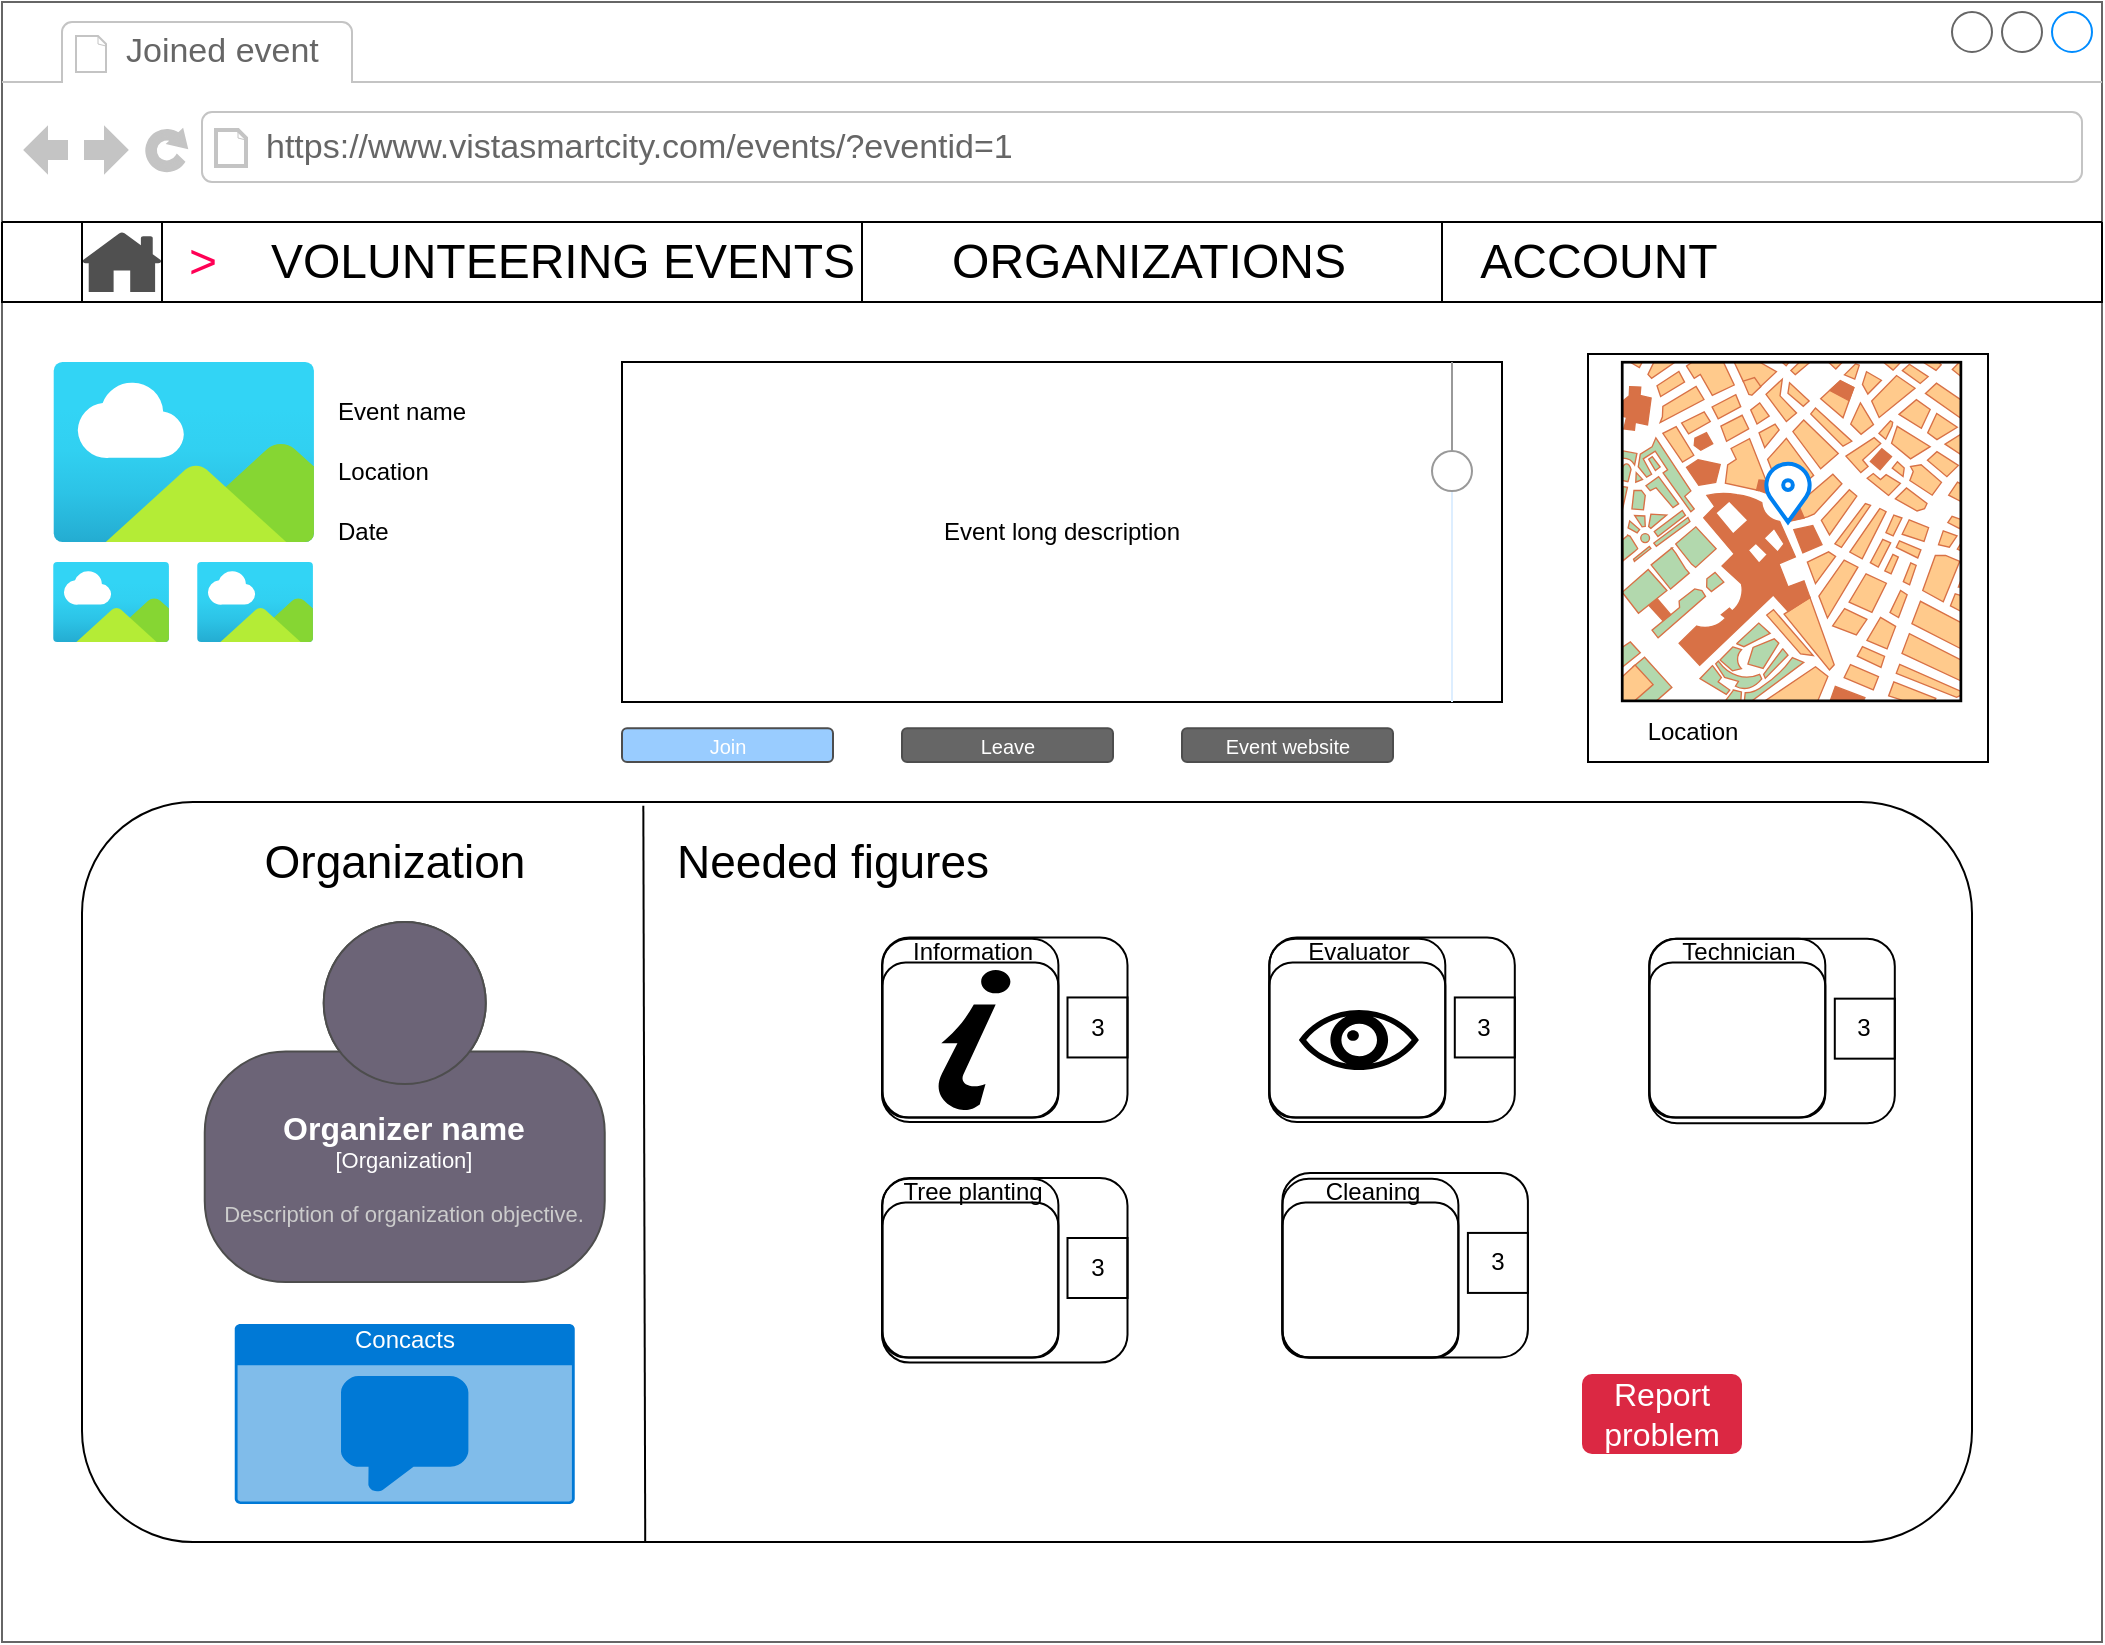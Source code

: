 <mxfile version="21.2.3" type="github">
  <diagram name="Page-1" id="2cc2dc42-3aac-f2a9-1cec-7a8b7cbee084">
    <mxGraphModel dx="1221" dy="743" grid="1" gridSize="10" guides="1" tooltips="1" connect="1" arrows="1" fold="1" page="1" pageScale="1" pageWidth="1100" pageHeight="850" background="none" math="0" shadow="0">
      <root>
        <mxCell id="0" />
        <mxCell id="1" parent="0" />
        <mxCell id="7026571954dc6520-1" value="" style="strokeWidth=1;shadow=0;dashed=0;align=center;html=1;shape=mxgraph.mockup.containers.browserWindow;rSize=0;strokeColor=#666666;mainText=,;recursiveResize=0;rounded=0;labelBackgroundColor=none;fontFamily=Verdana;fontSize=12" parent="1" vertex="1">
          <mxGeometry x="30" y="20" width="1050" height="820" as="geometry" />
        </mxCell>
        <mxCell id="7026571954dc6520-2" value="Joined event" style="strokeWidth=1;shadow=0;dashed=0;align=center;html=1;shape=mxgraph.mockup.containers.anchor;fontSize=17;fontColor=#666666;align=left;" parent="7026571954dc6520-1" vertex="1">
          <mxGeometry x="60" y="12" width="110" height="26" as="geometry" />
        </mxCell>
        <mxCell id="7026571954dc6520-3" value="https://www.vistasmartcity.com/events/?eventid=1" style="strokeWidth=1;shadow=0;dashed=0;align=center;html=1;shape=mxgraph.mockup.containers.anchor;rSize=0;fontSize=17;fontColor=#666666;align=left;" parent="7026571954dc6520-1" vertex="1">
          <mxGeometry x="130" y="60" width="250" height="26" as="geometry" />
        </mxCell>
        <mxCell id="PswUvU7GoWv7nSjoJi2_-21" value="Event name" style="text;html=1;align=left;verticalAlign=middle;resizable=0;points=[];autosize=1;strokeColor=none;fillColor=none;" parent="7026571954dc6520-1" vertex="1">
          <mxGeometry x="166.37" y="190" width="90" height="30" as="geometry" />
        </mxCell>
        <mxCell id="PswUvU7GoWv7nSjoJi2_-22" value="Location" style="text;html=1;align=left;verticalAlign=middle;resizable=0;points=[];autosize=1;strokeColor=none;fillColor=none;" parent="7026571954dc6520-1" vertex="1">
          <mxGeometry x="166.37" y="220" width="70" height="30" as="geometry" />
        </mxCell>
        <mxCell id="PswUvU7GoWv7nSjoJi2_-23" value="Date" style="text;html=1;align=left;verticalAlign=middle;resizable=0;points=[];autosize=1;strokeColor=none;fillColor=none;" parent="7026571954dc6520-1" vertex="1">
          <mxGeometry x="166.37" y="250" width="50" height="30" as="geometry" />
        </mxCell>
        <mxCell id="4rItziBb_c25DRYMOsrU-1" value="" style="aspect=fixed;html=1;points=[];align=center;image;fontSize=12;image=img/lib/azure2/general/Image.svg;" parent="7026571954dc6520-1" vertex="1">
          <mxGeometry x="25.45" y="180" width="130.92" height="90" as="geometry" />
        </mxCell>
        <mxCell id="4rItziBb_c25DRYMOsrU-3" value="" style="aspect=fixed;html=1;points=[];align=center;image;fontSize=12;image=img/lib/azure2/general/Image.svg;" parent="7026571954dc6520-1" vertex="1">
          <mxGeometry x="25.45" y="280" width="58.19" height="40" as="geometry" />
        </mxCell>
        <mxCell id="4rItziBb_c25DRYMOsrU-15" value="" style="rounded=1;whiteSpace=wrap;html=1;" parent="7026571954dc6520-1" vertex="1">
          <mxGeometry x="40" y="400" width="945" height="370" as="geometry" />
        </mxCell>
        <mxCell id="4rItziBb_c25DRYMOsrU-19" value="Event long description" style="rounded=0;whiteSpace=wrap;html=1;" parent="7026571954dc6520-1" vertex="1">
          <mxGeometry x="310" y="180" width="440" height="170" as="geometry" />
        </mxCell>
        <mxCell id="4rItziBb_c25DRYMOsrU-20" value="" style="verticalLabelPosition=bottom;shadow=0;dashed=0;align=center;html=1;verticalAlign=top;strokeWidth=1;shape=mxgraph.mockup.forms.horSlider;strokeColor=#999999;sliderStyle=basic;sliderPos=69.032;handleStyle=circle;fillColor2=#ddeeff;direction=north;" parent="7026571954dc6520-1" vertex="1">
          <mxGeometry x="710" y="180" width="30" height="170" as="geometry" />
        </mxCell>
        <object placeholders="1" c4Name="Organizer name" c4Type="Organization" c4Description="Description of organization objective." label="&lt;font style=&quot;font-size: 16px&quot;&gt;&lt;b&gt;%c4Name%&lt;/b&gt;&lt;/font&gt;&lt;div&gt;[%c4Type%]&lt;/div&gt;&lt;br&gt;&lt;div&gt;&lt;font style=&quot;font-size: 11px&quot;&gt;&lt;font color=&quot;#cccccc&quot;&gt;%c4Description%&lt;/font&gt;&lt;/div&gt;" id="4rItziBb_c25DRYMOsrU-23">
          <mxCell style="html=1;fontSize=11;dashed=0;whiteSpace=wrap;fillColor=#6C6477;strokeColor=#4D4D4D;fontColor=#ffffff;shape=mxgraph.c4.person2;align=center;metaEdit=1;points=[[0.5,0,0],[1,0.5,0],[1,0.75,0],[0.75,1,0],[0.5,1,0],[0.25,1,0],[0,0.75,0],[0,0.5,0]];resizable=0;" parent="7026571954dc6520-1" vertex="1">
            <mxGeometry x="101.37" y="460" width="200" height="180" as="geometry" />
          </mxCell>
        </object>
        <mxCell id="4rItziBb_c25DRYMOsrU-26" value="" style="rounded=0;whiteSpace=wrap;html=1;" parent="7026571954dc6520-1" vertex="1">
          <mxGeometry x="793" y="176" width="200" height="204" as="geometry" />
        </mxCell>
        <mxCell id="4rItziBb_c25DRYMOsrU-25" value="" style="verticalLabelPosition=bottom;shadow=0;dashed=0;align=center;html=1;verticalAlign=top;strokeWidth=1;shape=mxgraph.mockup.misc.map;" parent="7026571954dc6520-1" vertex="1">
          <mxGeometry x="810" y="180" width="170" height="170" as="geometry" />
        </mxCell>
        <mxCell id="4rItziBb_c25DRYMOsrU-27" value="Location" style="text;html=1;align=center;verticalAlign=middle;resizable=0;points=[];autosize=1;strokeColor=none;fillColor=none;" parent="7026571954dc6520-1" vertex="1">
          <mxGeometry x="810" y="350" width="70" height="30" as="geometry" />
        </mxCell>
        <mxCell id="4rItziBb_c25DRYMOsrU-28" value="" style="html=1;verticalLabelPosition=bottom;align=center;labelBackgroundColor=#ffffff;verticalAlign=top;strokeWidth=2;strokeColor=#0080F0;shadow=0;dashed=0;shape=mxgraph.ios7.icons.location;" parent="7026571954dc6520-1" vertex="1">
          <mxGeometry x="881" y="230" width="24" height="30" as="geometry" />
        </mxCell>
        <mxCell id="4rItziBb_c25DRYMOsrU-29" value="&lt;font style=&quot;font-size: 23px;&quot;&gt;Organization&lt;/font&gt;" style="text;html=1;align=center;verticalAlign=middle;resizable=0;points=[];autosize=1;strokeColor=none;fillColor=none;" parent="7026571954dc6520-1" vertex="1">
          <mxGeometry x="121.37" y="410" width="150" height="40" as="geometry" />
        </mxCell>
        <mxCell id="4rItziBb_c25DRYMOsrU-32" value="Leave" style="rounded=1;html=1;shadow=0;dashed=0;whiteSpace=wrap;fontSize=10;fillColor=#666666;align=center;strokeColor=#4D4D4D;fontColor=#ffffff;" parent="7026571954dc6520-1" vertex="1">
          <mxGeometry x="450" y="363.12" width="105.5" height="16.88" as="geometry" />
        </mxCell>
        <mxCell id="4rItziBb_c25DRYMOsrU-33" value="Event website" style="rounded=1;html=1;shadow=0;dashed=0;whiteSpace=wrap;fontSize=10;fillColor=#666666;align=center;strokeColor=#4D4D4D;fontColor=#ffffff;" parent="7026571954dc6520-1" vertex="1">
          <mxGeometry x="590" y="363.12" width="105.5" height="16.88" as="geometry" />
        </mxCell>
        <mxCell id="4rItziBb_c25DRYMOsrU-34" value="Concacts" style="html=1;strokeColor=none;fillColor=#0079D6;labelPosition=center;verticalLabelPosition=middle;verticalAlign=top;align=center;fontSize=12;outlineConnect=0;spacingTop=-6;fontColor=#FFFFFF;sketch=0;shape=mxgraph.sitemap.chat;" parent="7026571954dc6520-1" vertex="1">
          <mxGeometry x="116.37" y="661" width="170" height="90" as="geometry" />
        </mxCell>
        <mxCell id="4rItziBb_c25DRYMOsrU-35" value="Report problem" style="html=1;shadow=0;dashed=0;shape=mxgraph.bootstrap.rrect;rSize=5;strokeColor=none;strokeWidth=1;fillColor=#DB2843;fontColor=#FFFFFF;whiteSpace=wrap;align=center;verticalAlign=middle;spacingLeft=0;fontStyle=0;fontSize=16;spacing=5;" parent="7026571954dc6520-1" vertex="1">
          <mxGeometry x="790" y="686" width="80" height="40" as="geometry" />
        </mxCell>
        <mxCell id="rk1dpR8E0q6zi79prH13-1" value="" style="endArrow=none;html=1;rounded=0;exitX=0.298;exitY=0.999;exitDx=0;exitDy=0;exitPerimeter=0;entryX=0.297;entryY=0.005;entryDx=0;entryDy=0;entryPerimeter=0;" edge="1" parent="7026571954dc6520-1" source="4rItziBb_c25DRYMOsrU-15" target="4rItziBb_c25DRYMOsrU-15">
          <mxGeometry width="50" height="50" relative="1" as="geometry">
            <mxPoint x="490" y="480" as="sourcePoint" />
            <mxPoint x="540" y="430" as="targetPoint" />
          </mxGeometry>
        </mxCell>
        <mxCell id="rk1dpR8E0q6zi79prH13-2" value="&lt;font style=&quot;font-size: 23px;&quot;&gt;Needed figures&lt;/font&gt;" style="text;html=1;align=center;verticalAlign=middle;resizable=0;points=[];autosize=1;strokeColor=none;fillColor=none;" vertex="1" parent="7026571954dc6520-1">
          <mxGeometry x="325" y="410" width="180" height="40" as="geometry" />
        </mxCell>
        <mxCell id="rk1dpR8E0q6zi79prH13-3" value="Join" style="rounded=1;html=1;shadow=0;dashed=0;whiteSpace=wrap;fontSize=10;fillColor=#99CCFF;align=center;strokeColor=#4D4D4D;fontColor=#ffffff;" vertex="1" parent="7026571954dc6520-1">
          <mxGeometry x="310" y="363.12" width="105.5" height="16.88" as="geometry" />
        </mxCell>
        <mxCell id="rk1dpR8E0q6zi79prH13-61" value="" style="group" connectable="0" vertex="1" parent="7026571954dc6520-1">
          <mxGeometry x="440.2" y="587.73" width="94.797" height="90" as="geometry" />
        </mxCell>
        <mxCell id="rk1dpR8E0q6zi79prH13-62" value="" style="rounded=1;whiteSpace=wrap;html=1;" vertex="1" parent="rk1dpR8E0q6zi79prH13-61">
          <mxGeometry y="12.517" width="88" height="77.483" as="geometry" />
        </mxCell>
        <mxCell id="rk1dpR8E0q6zi79prH13-63" value="" style="rounded=1;whiteSpace=wrap;html=1;fillColor=none;" vertex="1" parent="rk1dpR8E0q6zi79prH13-61">
          <mxGeometry y="0.596" width="88" height="89.404" as="geometry" />
        </mxCell>
        <mxCell id="rk1dpR8E0q6zi79prH13-64" value="Tree planting" style="text;html=1;align=center;verticalAlign=middle;resizable=0;points=[];autosize=1;strokeColor=none;fillColor=none;" vertex="1" parent="rk1dpR8E0q6zi79prH13-61">
          <mxGeometry x="-0.203" y="-7.727" width="90" height="30" as="geometry" />
        </mxCell>
        <mxCell id="rk1dpR8E0q6zi79prH13-65" value="" style="shape=image;html=1;verticalAlign=top;verticalLabelPosition=bottom;labelBackgroundColor=#ffffff;imageAspect=0;aspect=fixed;image=https://cdn0.iconfinder.com/data/icons/phosphor-regular-vol-4/256/tree-128.png" vertex="1" parent="rk1dpR8E0q6zi79prH13-61">
          <mxGeometry x="10" y="12.52" width="70" height="70" as="geometry" />
        </mxCell>
        <mxCell id="rk1dpR8E0q6zi79prH13-66" value="" style="group" connectable="0" vertex="1" parent="7026571954dc6520-1">
          <mxGeometry x="640.2" y="587.73" width="94.797" height="90" as="geometry" />
        </mxCell>
        <mxCell id="rk1dpR8E0q6zi79prH13-67" value="" style="rounded=1;whiteSpace=wrap;html=1;" vertex="1" parent="rk1dpR8E0q6zi79prH13-66">
          <mxGeometry y="12.517" width="88" height="77.483" as="geometry" />
        </mxCell>
        <mxCell id="rk1dpR8E0q6zi79prH13-68" value="" style="rounded=1;whiteSpace=wrap;html=1;fillColor=none;" vertex="1" parent="rk1dpR8E0q6zi79prH13-66">
          <mxGeometry y="0.596" width="88" height="89.404" as="geometry" />
        </mxCell>
        <mxCell id="rk1dpR8E0q6zi79prH13-69" value="Cleaning" style="text;html=1;align=center;verticalAlign=middle;resizable=0;points=[];autosize=1;strokeColor=none;fillColor=none;" vertex="1" parent="rk1dpR8E0q6zi79prH13-66">
          <mxGeometry x="9.797" y="-7.727" width="70" height="30" as="geometry" />
        </mxCell>
        <mxCell id="rk1dpR8E0q6zi79prH13-70" value="" style="shape=image;html=1;verticalAlign=top;verticalLabelPosition=bottom;labelBackgroundColor=#ffffff;imageAspect=0;aspect=fixed;image=https://cdn4.iconfinder.com/data/icons/essential-app-2/16/trash-can-bin-recycle-128.png" vertex="1" parent="rk1dpR8E0q6zi79prH13-66">
          <mxGeometry x="9" y="16.26" width="70" height="70" as="geometry" />
        </mxCell>
        <mxCell id="rk1dpR8E0q6zi79prH13-71" value="" style="group" connectable="0" vertex="1" parent="7026571954dc6520-1">
          <mxGeometry x="440.2" y="467.73" width="94.797" height="90" as="geometry" />
        </mxCell>
        <mxCell id="rk1dpR8E0q6zi79prH13-72" value="" style="rounded=1;whiteSpace=wrap;html=1;" vertex="1" parent="rk1dpR8E0q6zi79prH13-71">
          <mxGeometry y="12.517" width="88" height="77.483" as="geometry" />
        </mxCell>
        <mxCell id="rk1dpR8E0q6zi79prH13-73" value="" style="rounded=1;whiteSpace=wrap;html=1;fillColor=none;" vertex="1" parent="rk1dpR8E0q6zi79prH13-71">
          <mxGeometry y="0.596" width="88" height="89.404" as="geometry" />
        </mxCell>
        <mxCell id="rk1dpR8E0q6zi79prH13-74" value="Information" style="text;html=1;align=center;verticalAlign=middle;resizable=0;points=[];autosize=1;strokeColor=none;fillColor=none;" vertex="1" parent="rk1dpR8E0q6zi79prH13-71">
          <mxGeometry x="4.797" y="-7.727" width="80" height="30" as="geometry" />
        </mxCell>
        <mxCell id="rk1dpR8E0q6zi79prH13-75" value="" style="shape=mxgraph.signs.travel.information_2;html=1;pointerEvents=1;fillColor=#000000;strokeColor=none;verticalLabelPosition=bottom;verticalAlign=top;align=center;" vertex="1" parent="rk1dpR8E0q6zi79prH13-71">
          <mxGeometry x="24" y="16.26" width="40" height="70" as="geometry" />
        </mxCell>
        <mxCell id="rk1dpR8E0q6zi79prH13-76" value="" style="group" connectable="0" vertex="1" parent="7026571954dc6520-1">
          <mxGeometry x="633.65" y="467.73" width="122.75" height="92.27" as="geometry" />
        </mxCell>
        <mxCell id="rk1dpR8E0q6zi79prH13-77" value="" style="rounded=1;whiteSpace=wrap;html=1;" vertex="1" parent="rk1dpR8E0q6zi79prH13-76">
          <mxGeometry y="12.517" width="88" height="77.483" as="geometry" />
        </mxCell>
        <mxCell id="rk1dpR8E0q6zi79prH13-78" value="" style="rounded=1;whiteSpace=wrap;html=1;fillColor=none;" vertex="1" parent="rk1dpR8E0q6zi79prH13-76">
          <mxGeometry y="0.596" width="88" height="89.404" as="geometry" />
        </mxCell>
        <mxCell id="rk1dpR8E0q6zi79prH13-79" value="Evaluator" style="text;html=1;align=center;verticalAlign=middle;resizable=0;points=[];autosize=1;strokeColor=none;fillColor=none;" vertex="1" parent="rk1dpR8E0q6zi79prH13-76">
          <mxGeometry x="9.797" y="-7.727" width="70" height="30" as="geometry" />
        </mxCell>
        <mxCell id="rk1dpR8E0q6zi79prH13-80" value="" style="shape=mxgraph.signs.healthcare.eye;html=1;pointerEvents=1;fillColor=#000000;strokeColor=none;verticalLabelPosition=bottom;verticalAlign=top;align=center;" vertex="1" parent="rk1dpR8E0q6zi79prH13-76">
          <mxGeometry x="14.8" y="36.26" width="60" height="30" as="geometry" />
        </mxCell>
        <mxCell id="rk1dpR8E0q6zi79prH13-103" value="3" style="rounded=0;whiteSpace=wrap;html=1;fillColor=none;" vertex="1" parent="rk1dpR8E0q6zi79prH13-76">
          <mxGeometry x="92.75" y="30" width="30" height="30" as="geometry" />
        </mxCell>
        <mxCell id="rk1dpR8E0q6zi79prH13-104" value="" style="rounded=1;whiteSpace=wrap;html=1;fillColor=none;" vertex="1" parent="rk1dpR8E0q6zi79prH13-76">
          <mxGeometry width="122.75" height="92.27" as="geometry" />
        </mxCell>
        <mxCell id="rk1dpR8E0q6zi79prH13-81" value="" style="group" connectable="0" vertex="1" parent="7026571954dc6520-1">
          <mxGeometry x="823.65" y="467.73" width="122.75" height="120.27" as="geometry" />
        </mxCell>
        <mxCell id="rk1dpR8E0q6zi79prH13-82" value="" style="rounded=1;whiteSpace=wrap;html=1;" vertex="1" parent="rk1dpR8E0q6zi79prH13-81">
          <mxGeometry y="12.517" width="88" height="77.483" as="geometry" />
        </mxCell>
        <mxCell id="rk1dpR8E0q6zi79prH13-83" value="" style="rounded=1;whiteSpace=wrap;html=1;fillColor=none;" vertex="1" parent="rk1dpR8E0q6zi79prH13-81">
          <mxGeometry y="0.596" width="88" height="89.404" as="geometry" />
        </mxCell>
        <mxCell id="rk1dpR8E0q6zi79prH13-84" value="Technician" style="text;html=1;align=center;verticalAlign=middle;resizable=0;points=[];autosize=1;strokeColor=none;fillColor=none;" vertex="1" parent="rk1dpR8E0q6zi79prH13-81">
          <mxGeometry x="4.797" y="-7.727" width="80" height="30" as="geometry" />
        </mxCell>
        <mxCell id="rk1dpR8E0q6zi79prH13-85" value="" style="shape=image;html=1;verticalAlign=top;verticalLabelPosition=bottom;labelBackgroundColor=#ffffff;imageAspect=0;aspect=fixed;image=https://cdn2.iconfinder.com/data/icons/seo-web-1-filled-outline/64/customer_service-technical_support-male-128.png" vertex="1" parent="rk1dpR8E0q6zi79prH13-81">
          <mxGeometry x="20.52" y="17.52" width="67.48" height="67.48" as="geometry" />
        </mxCell>
        <mxCell id="rk1dpR8E0q6zi79prH13-105" value="3" style="rounded=0;whiteSpace=wrap;html=1;fillColor=none;" vertex="1" parent="rk1dpR8E0q6zi79prH13-81">
          <mxGeometry x="92.75" y="30.6" width="30" height="30" as="geometry" />
        </mxCell>
        <mxCell id="rk1dpR8E0q6zi79prH13-106" value="" style="rounded=1;whiteSpace=wrap;html=1;fillColor=none;" vertex="1" parent="rk1dpR8E0q6zi79prH13-81">
          <mxGeometry y="0.6" width="122.75" height="92.27" as="geometry" />
        </mxCell>
        <mxCell id="rk1dpR8E0q6zi79prH13-101" value="" style="rounded=1;whiteSpace=wrap;html=1;fillColor=none;" vertex="1" parent="7026571954dc6520-1">
          <mxGeometry x="440" y="467.73" width="122.75" height="92.27" as="geometry" />
        </mxCell>
        <mxCell id="rk1dpR8E0q6zi79prH13-102" value="3" style="rounded=0;whiteSpace=wrap;html=1;fillColor=none;" vertex="1" parent="7026571954dc6520-1">
          <mxGeometry x="532.75" y="497.73" width="30" height="30" as="geometry" />
        </mxCell>
        <mxCell id="rk1dpR8E0q6zi79prH13-107" value="3" style="rounded=0;whiteSpace=wrap;html=1;fillColor=none;" vertex="1" parent="7026571954dc6520-1">
          <mxGeometry x="732.95" y="615.46" width="30" height="30" as="geometry" />
        </mxCell>
        <mxCell id="rk1dpR8E0q6zi79prH13-108" value="" style="rounded=1;whiteSpace=wrap;html=1;fillColor=none;" vertex="1" parent="7026571954dc6520-1">
          <mxGeometry x="640.2" y="585.46" width="122.75" height="92.27" as="geometry" />
        </mxCell>
        <mxCell id="rk1dpR8E0q6zi79prH13-109" value="3" style="rounded=0;whiteSpace=wrap;html=1;fillColor=none;" vertex="1" parent="7026571954dc6520-1">
          <mxGeometry x="532.75" y="618" width="30" height="30" as="geometry" />
        </mxCell>
        <mxCell id="rk1dpR8E0q6zi79prH13-110" value="" style="rounded=1;whiteSpace=wrap;html=1;fillColor=none;" vertex="1" parent="7026571954dc6520-1">
          <mxGeometry x="440.0" y="588" width="122.75" height="92.27" as="geometry" />
        </mxCell>
        <mxCell id="4rItziBb_c25DRYMOsrU-4" value="" style="aspect=fixed;html=1;points=[];align=center;image;fontSize=12;image=img/lib/azure2/general/Image.svg;" parent="1" vertex="1">
          <mxGeometry x="127.45" y="300" width="58.19" height="40" as="geometry" />
        </mxCell>
        <mxCell id="rk1dpR8E0q6zi79prH13-4" value="" style="shape=image;html=1;verticalAlign=top;verticalLabelPosition=bottom;labelBackgroundColor=#ffffff;imageAspect=0;aspect=fixed;image=https://cdn4.iconfinder.com/data/icons/evil-icons-user-interface/64/menu-128.png" vertex="1" parent="1">
          <mxGeometry x="30" y="130" width="40" height="40" as="geometry" />
        </mxCell>
        <mxCell id="rk1dpR8E0q6zi79prH13-5" value="" style="sketch=0;pointerEvents=1;shadow=0;dashed=0;html=1;strokeColor=none;fillColor=#505050;labelPosition=center;verticalLabelPosition=bottom;verticalAlign=top;outlineConnect=0;align=center;shape=mxgraph.office.concepts.home;" vertex="1" parent="1">
          <mxGeometry x="70" y="135" width="40" height="30" as="geometry" />
        </mxCell>
        <mxCell id="rk1dpR8E0q6zi79prH13-6" value="" style="swimlane;startSize=0;" vertex="1" parent="1">
          <mxGeometry x="30" y="130" width="40" height="40" as="geometry" />
        </mxCell>
        <mxCell id="rk1dpR8E0q6zi79prH13-7" value="" style="swimlane;startSize=0;" vertex="1" parent="1">
          <mxGeometry x="70" y="130" width="390" height="40" as="geometry" />
        </mxCell>
        <mxCell id="rk1dpR8E0q6zi79prH13-8" value="&lt;font style=&quot;font-size: 24px;&quot;&gt;VOLUNTEERING EVENTS&lt;/font&gt;" style="text;html=1;align=center;verticalAlign=middle;resizable=0;points=[];autosize=1;strokeColor=none;fillColor=none;" vertex="1" parent="rk1dpR8E0q6zi79prH13-7">
          <mxGeometry x="80" width="320" height="40" as="geometry" />
        </mxCell>
        <mxCell id="rk1dpR8E0q6zi79prH13-9" value="&lt;font style=&quot;font-size: 24px;&quot; color=&quot;#ff0055&quot;&gt;&amp;gt;&lt;/font&gt;" style="text;html=1;align=center;verticalAlign=middle;resizable=0;points=[];autosize=1;strokeColor=none;fillColor=none;" vertex="1" parent="rk1dpR8E0q6zi79prH13-7">
          <mxGeometry x="40" width="40" height="40" as="geometry" />
        </mxCell>
        <mxCell id="rk1dpR8E0q6zi79prH13-10" value="" style="swimlane;startSize=0;" vertex="1" parent="1">
          <mxGeometry x="750" y="130" width="330" height="40" as="geometry">
            <mxRectangle x="750" y="130" width="50" height="40" as="alternateBounds" />
          </mxGeometry>
        </mxCell>
        <mxCell id="rk1dpR8E0q6zi79prH13-11" value="&lt;font style=&quot;font-size: 24px;&quot;&gt;ACCOUNT&lt;/font&gt;" style="text;html=1;align=center;verticalAlign=middle;resizable=0;points=[];autosize=1;strokeColor=none;fillColor=none;" vertex="1" parent="rk1dpR8E0q6zi79prH13-10">
          <mxGeometry x="8" width="140" height="40" as="geometry" />
        </mxCell>
        <mxCell id="rk1dpR8E0q6zi79prH13-12" value="" style="swimlane;startSize=0;" vertex="1" parent="1">
          <mxGeometry x="70" y="130" width="40" height="40" as="geometry" />
        </mxCell>
        <mxCell id="rk1dpR8E0q6zi79prH13-13" value="" style="swimlane;startSize=0;" vertex="1" parent="1">
          <mxGeometry x="460" y="130" width="290" height="40" as="geometry" />
        </mxCell>
        <mxCell id="rk1dpR8E0q6zi79prH13-14" value="&lt;span style=&quot;font-size: 24px;&quot;&gt;ORGANIZATIONS&lt;/span&gt;" style="text;html=1;align=center;verticalAlign=middle;resizable=0;points=[];autosize=1;strokeColor=none;fillColor=none;" vertex="1" parent="rk1dpR8E0q6zi79prH13-13">
          <mxGeometry x="33" width="220" height="40" as="geometry" />
        </mxCell>
      </root>
    </mxGraphModel>
  </diagram>
</mxfile>
